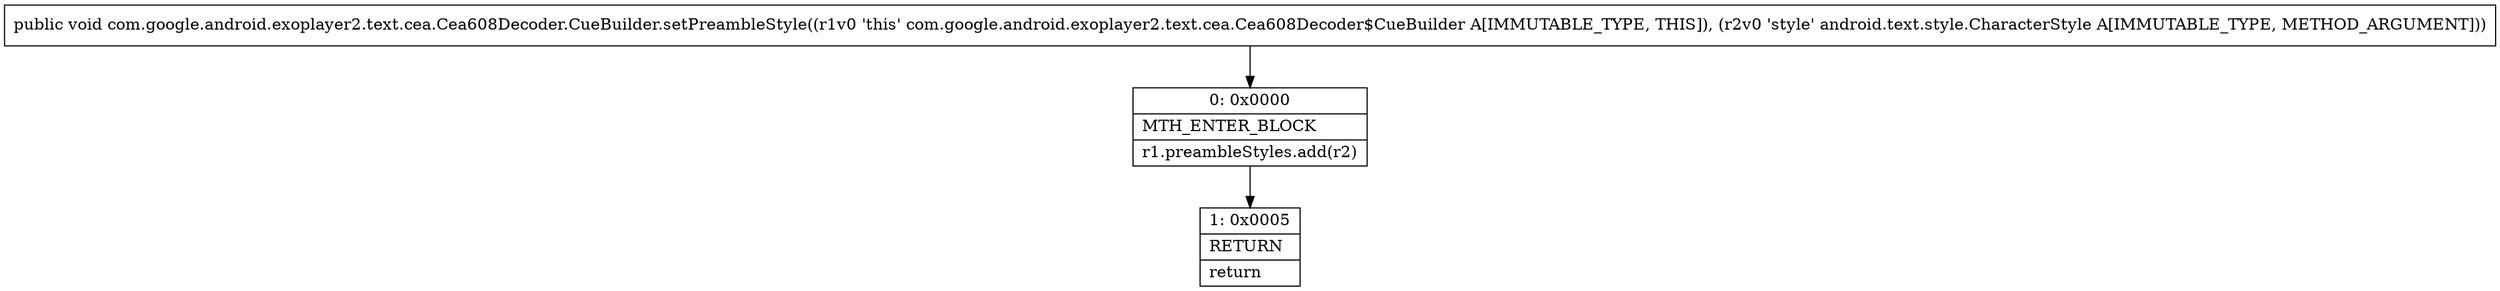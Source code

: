 digraph "CFG forcom.google.android.exoplayer2.text.cea.Cea608Decoder.CueBuilder.setPreambleStyle(Landroid\/text\/style\/CharacterStyle;)V" {
Node_0 [shape=record,label="{0\:\ 0x0000|MTH_ENTER_BLOCK\l|r1.preambleStyles.add(r2)\l}"];
Node_1 [shape=record,label="{1\:\ 0x0005|RETURN\l|return\l}"];
MethodNode[shape=record,label="{public void com.google.android.exoplayer2.text.cea.Cea608Decoder.CueBuilder.setPreambleStyle((r1v0 'this' com.google.android.exoplayer2.text.cea.Cea608Decoder$CueBuilder A[IMMUTABLE_TYPE, THIS]), (r2v0 'style' android.text.style.CharacterStyle A[IMMUTABLE_TYPE, METHOD_ARGUMENT])) }"];
MethodNode -> Node_0;
Node_0 -> Node_1;
}

